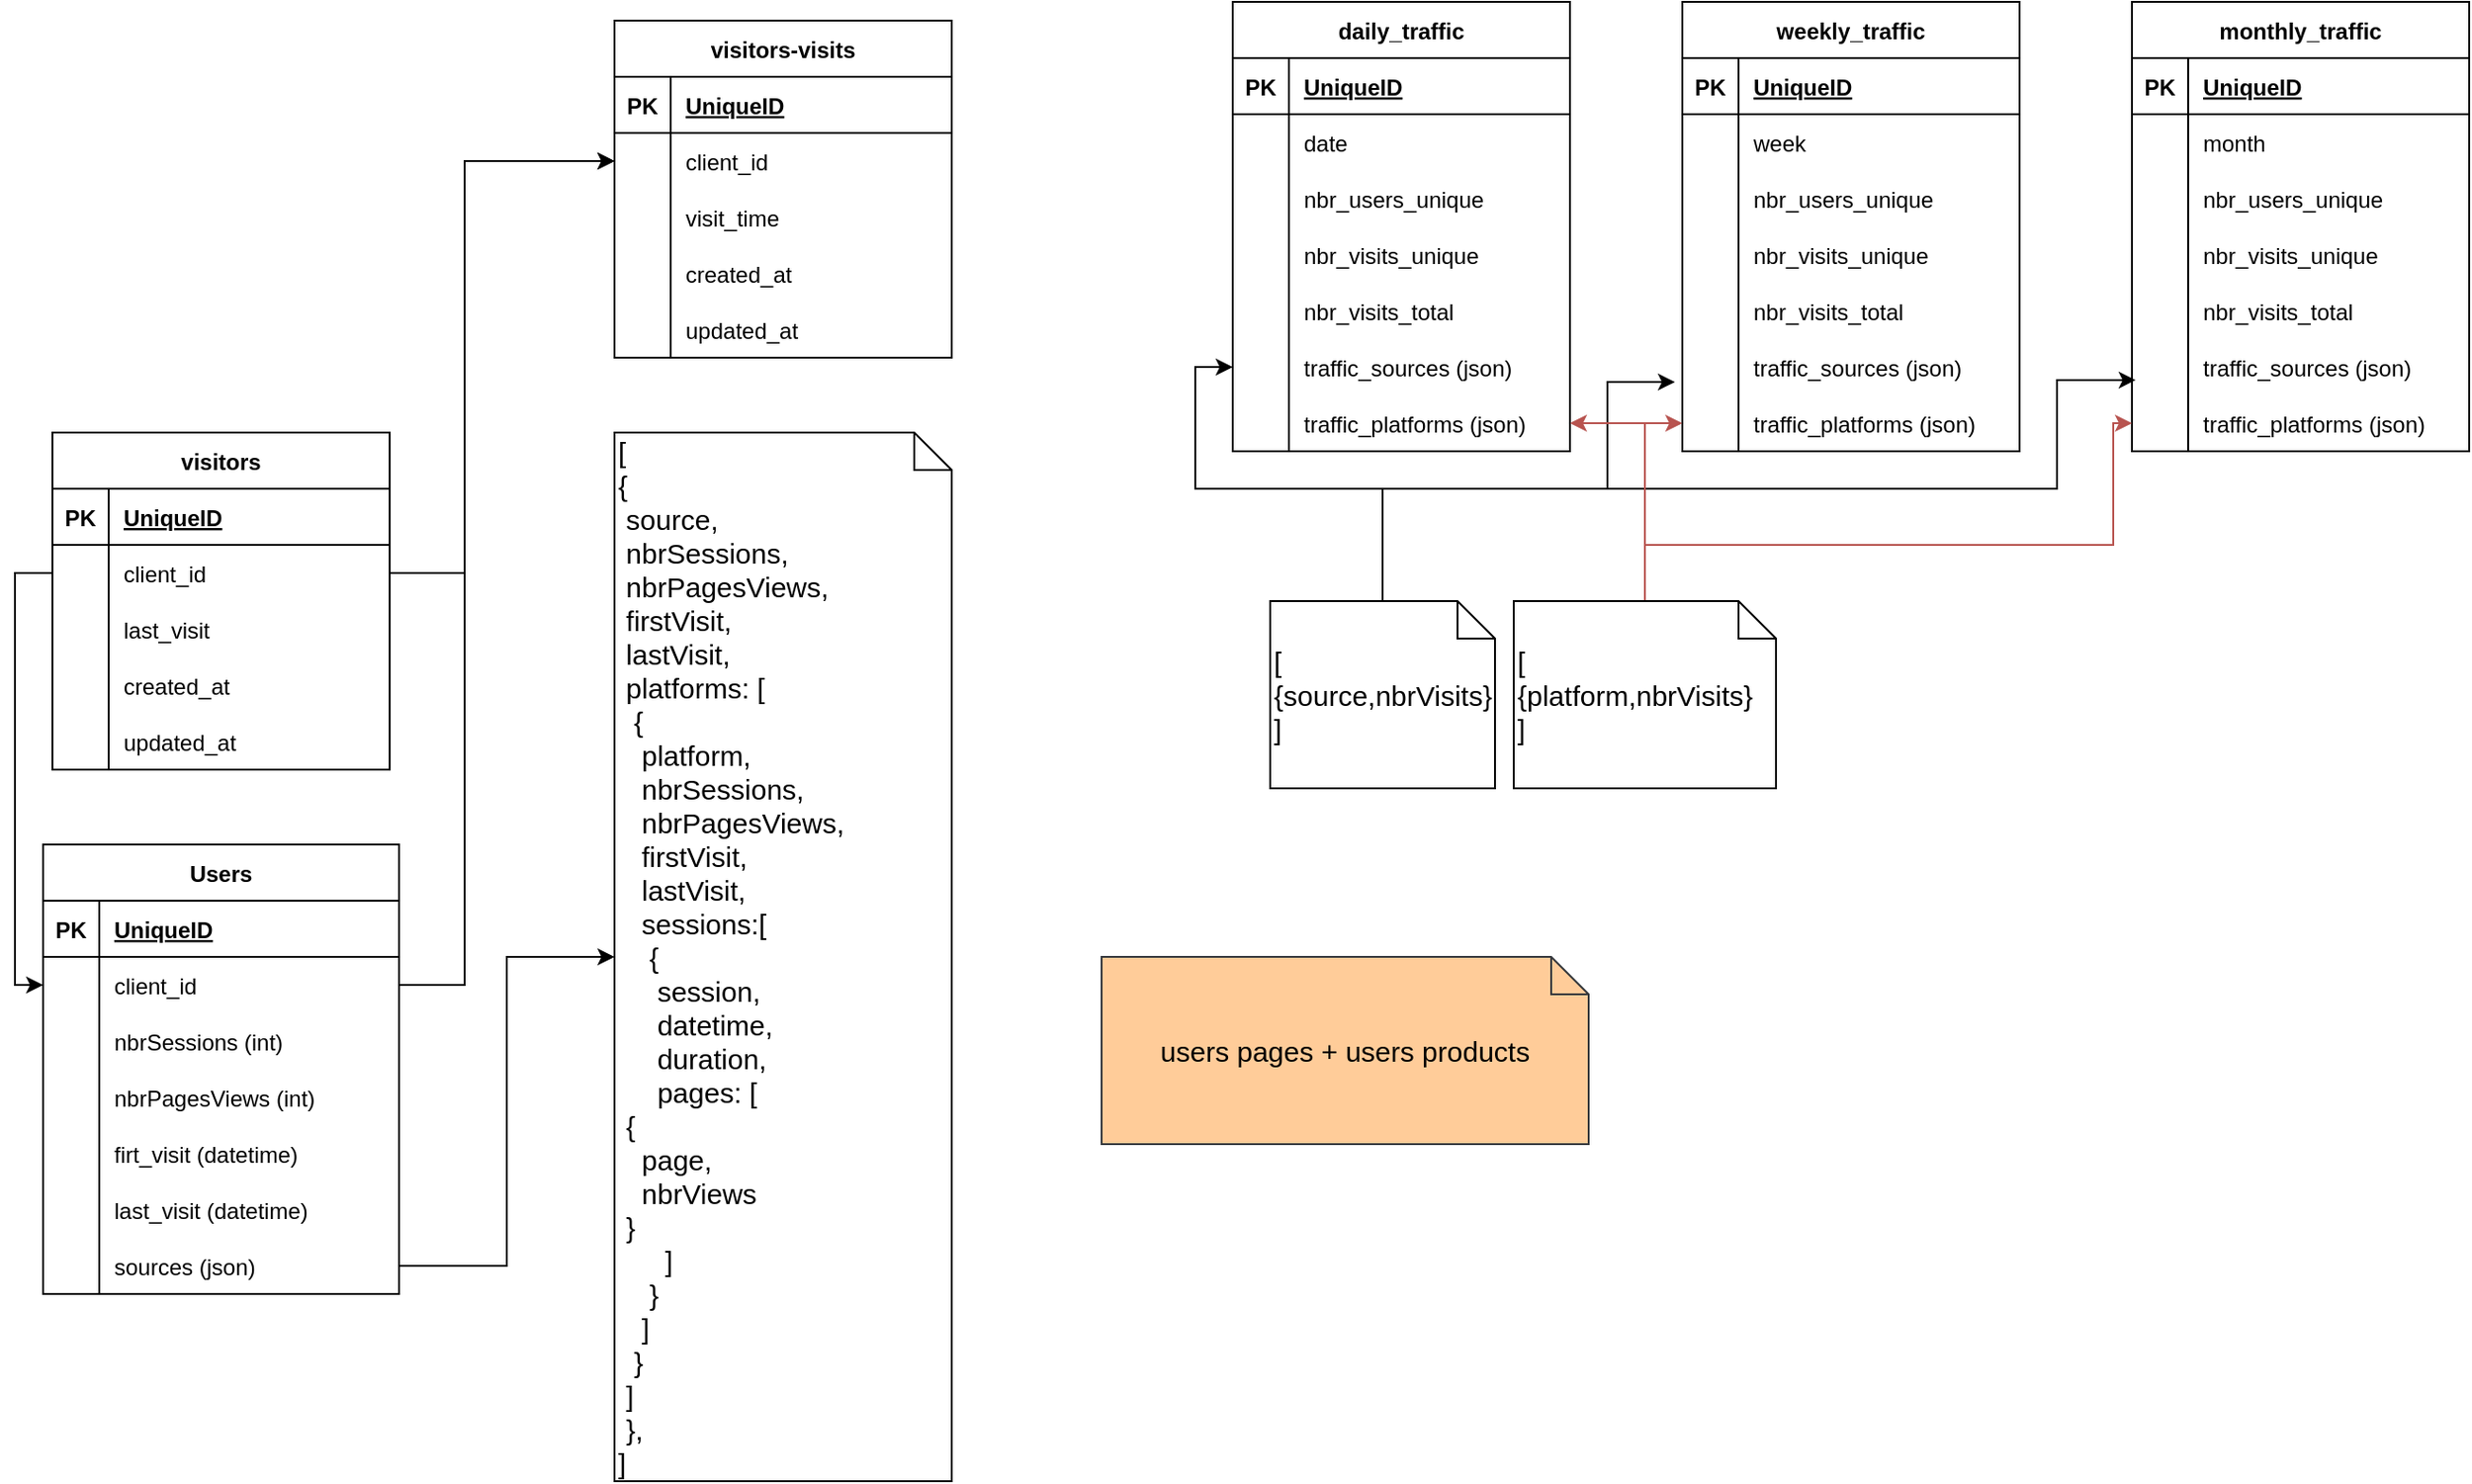 <mxfile version="15.9.1" type="github">
  <diagram id="R2lEEEUBdFMjLlhIrx00" name="Page-1">
    <mxGraphModel dx="2272" dy="882" grid="1" gridSize="10" guides="1" tooltips="1" connect="1" arrows="1" fold="1" page="1" pageScale="1" pageWidth="850" pageHeight="1100" math="0" shadow="0" extFonts="Permanent Marker^https://fonts.googleapis.com/css?family=Permanent+Marker">
      <root>
        <mxCell id="0" />
        <mxCell id="1" parent="0" />
        <mxCell id="PuIkgESSQMV176HplpMt-43" value="visitors" style="shape=table;startSize=30;container=1;collapsible=1;childLayout=tableLayout;fixedRows=1;rowLines=0;fontStyle=1;align=center;resizeLast=1;" parent="1" vertex="1">
          <mxGeometry x="-760" y="280" width="180" height="180" as="geometry" />
        </mxCell>
        <mxCell id="PuIkgESSQMV176HplpMt-44" value="" style="shape=partialRectangle;collapsible=0;dropTarget=0;pointerEvents=0;fillColor=none;top=0;left=0;bottom=1;right=0;points=[[0,0.5],[1,0.5]];portConstraint=eastwest;" parent="PuIkgESSQMV176HplpMt-43" vertex="1">
          <mxGeometry y="30" width="180" height="30" as="geometry" />
        </mxCell>
        <mxCell id="PuIkgESSQMV176HplpMt-45" value="PK" style="shape=partialRectangle;connectable=0;fillColor=none;top=0;left=0;bottom=0;right=0;fontStyle=1;overflow=hidden;" parent="PuIkgESSQMV176HplpMt-44" vertex="1">
          <mxGeometry width="30" height="30" as="geometry">
            <mxRectangle width="30" height="30" as="alternateBounds" />
          </mxGeometry>
        </mxCell>
        <mxCell id="PuIkgESSQMV176HplpMt-46" value="UniqueID" style="shape=partialRectangle;connectable=0;fillColor=none;top=0;left=0;bottom=0;right=0;align=left;spacingLeft=6;fontStyle=5;overflow=hidden;" parent="PuIkgESSQMV176HplpMt-44" vertex="1">
          <mxGeometry x="30" width="150" height="30" as="geometry">
            <mxRectangle width="150" height="30" as="alternateBounds" />
          </mxGeometry>
        </mxCell>
        <mxCell id="PuIkgESSQMV176HplpMt-47" value="" style="shape=partialRectangle;collapsible=0;dropTarget=0;pointerEvents=0;fillColor=none;top=0;left=0;bottom=0;right=0;points=[[0,0.5],[1,0.5]];portConstraint=eastwest;" parent="PuIkgESSQMV176HplpMt-43" vertex="1">
          <mxGeometry y="60" width="180" height="30" as="geometry" />
        </mxCell>
        <mxCell id="PuIkgESSQMV176HplpMt-48" value="" style="shape=partialRectangle;connectable=0;fillColor=none;top=0;left=0;bottom=0;right=0;editable=1;overflow=hidden;" parent="PuIkgESSQMV176HplpMt-47" vertex="1">
          <mxGeometry width="30" height="30" as="geometry">
            <mxRectangle width="30" height="30" as="alternateBounds" />
          </mxGeometry>
        </mxCell>
        <mxCell id="PuIkgESSQMV176HplpMt-49" value="client_id" style="shape=partialRectangle;connectable=0;fillColor=none;top=0;left=0;bottom=0;right=0;align=left;spacingLeft=6;overflow=hidden;" parent="PuIkgESSQMV176HplpMt-47" vertex="1">
          <mxGeometry x="30" width="150" height="30" as="geometry">
            <mxRectangle width="150" height="30" as="alternateBounds" />
          </mxGeometry>
        </mxCell>
        <mxCell id="PuIkgESSQMV176HplpMt-100" value="" style="shape=partialRectangle;collapsible=0;dropTarget=0;pointerEvents=0;fillColor=none;top=0;left=0;bottom=0;right=0;points=[[0,0.5],[1,0.5]];portConstraint=eastwest;" parent="PuIkgESSQMV176HplpMt-43" vertex="1">
          <mxGeometry y="90" width="180" height="30" as="geometry" />
        </mxCell>
        <mxCell id="PuIkgESSQMV176HplpMt-101" value="" style="shape=partialRectangle;connectable=0;fillColor=none;top=0;left=0;bottom=0;right=0;editable=1;overflow=hidden;" parent="PuIkgESSQMV176HplpMt-100" vertex="1">
          <mxGeometry width="30" height="30" as="geometry">
            <mxRectangle width="30" height="30" as="alternateBounds" />
          </mxGeometry>
        </mxCell>
        <mxCell id="PuIkgESSQMV176HplpMt-102" value="last_visit" style="shape=partialRectangle;connectable=0;fillColor=none;top=0;left=0;bottom=0;right=0;align=left;spacingLeft=6;overflow=hidden;" parent="PuIkgESSQMV176HplpMt-100" vertex="1">
          <mxGeometry x="30" width="150" height="30" as="geometry">
            <mxRectangle width="150" height="30" as="alternateBounds" />
          </mxGeometry>
        </mxCell>
        <mxCell id="PuIkgESSQMV176HplpMt-50" value="" style="shape=partialRectangle;collapsible=0;dropTarget=0;pointerEvents=0;fillColor=none;top=0;left=0;bottom=0;right=0;points=[[0,0.5],[1,0.5]];portConstraint=eastwest;" parent="PuIkgESSQMV176HplpMt-43" vertex="1">
          <mxGeometry y="120" width="180" height="30" as="geometry" />
        </mxCell>
        <mxCell id="PuIkgESSQMV176HplpMt-51" value="" style="shape=partialRectangle;connectable=0;fillColor=none;top=0;left=0;bottom=0;right=0;editable=1;overflow=hidden;" parent="PuIkgESSQMV176HplpMt-50" vertex="1">
          <mxGeometry width="30" height="30" as="geometry">
            <mxRectangle width="30" height="30" as="alternateBounds" />
          </mxGeometry>
        </mxCell>
        <mxCell id="PuIkgESSQMV176HplpMt-52" value="created_at" style="shape=partialRectangle;connectable=0;fillColor=none;top=0;left=0;bottom=0;right=0;align=left;spacingLeft=6;overflow=hidden;" parent="PuIkgESSQMV176HplpMt-50" vertex="1">
          <mxGeometry x="30" width="150" height="30" as="geometry">
            <mxRectangle width="150" height="30" as="alternateBounds" />
          </mxGeometry>
        </mxCell>
        <mxCell id="PuIkgESSQMV176HplpMt-53" value="" style="shape=partialRectangle;collapsible=0;dropTarget=0;pointerEvents=0;fillColor=none;top=0;left=0;bottom=0;right=0;points=[[0,0.5],[1,0.5]];portConstraint=eastwest;" parent="PuIkgESSQMV176HplpMt-43" vertex="1">
          <mxGeometry y="150" width="180" height="30" as="geometry" />
        </mxCell>
        <mxCell id="PuIkgESSQMV176HplpMt-54" value="" style="shape=partialRectangle;connectable=0;fillColor=none;top=0;left=0;bottom=0;right=0;editable=1;overflow=hidden;" parent="PuIkgESSQMV176HplpMt-53" vertex="1">
          <mxGeometry width="30" height="30" as="geometry">
            <mxRectangle width="30" height="30" as="alternateBounds" />
          </mxGeometry>
        </mxCell>
        <mxCell id="PuIkgESSQMV176HplpMt-55" value="updated_at" style="shape=partialRectangle;connectable=0;fillColor=none;top=0;left=0;bottom=0;right=0;align=left;spacingLeft=6;overflow=hidden;" parent="PuIkgESSQMV176HplpMt-53" vertex="1">
          <mxGeometry x="30" width="150" height="30" as="geometry">
            <mxRectangle width="150" height="30" as="alternateBounds" />
          </mxGeometry>
        </mxCell>
        <mxCell id="PuIkgESSQMV176HplpMt-56" value="visitors-visits" style="shape=table;startSize=30;container=1;collapsible=1;childLayout=tableLayout;fixedRows=1;rowLines=0;fontStyle=1;align=center;resizeLast=1;" parent="1" vertex="1">
          <mxGeometry x="-460" y="60" width="180" height="180" as="geometry" />
        </mxCell>
        <mxCell id="PuIkgESSQMV176HplpMt-57" value="" style="shape=partialRectangle;collapsible=0;dropTarget=0;pointerEvents=0;fillColor=none;top=0;left=0;bottom=1;right=0;points=[[0,0.5],[1,0.5]];portConstraint=eastwest;" parent="PuIkgESSQMV176HplpMt-56" vertex="1">
          <mxGeometry y="30" width="180" height="30" as="geometry" />
        </mxCell>
        <mxCell id="PuIkgESSQMV176HplpMt-58" value="PK" style="shape=partialRectangle;connectable=0;fillColor=none;top=0;left=0;bottom=0;right=0;fontStyle=1;overflow=hidden;" parent="PuIkgESSQMV176HplpMt-57" vertex="1">
          <mxGeometry width="30" height="30" as="geometry">
            <mxRectangle width="30" height="30" as="alternateBounds" />
          </mxGeometry>
        </mxCell>
        <mxCell id="PuIkgESSQMV176HplpMt-59" value="UniqueID" style="shape=partialRectangle;connectable=0;fillColor=none;top=0;left=0;bottom=0;right=0;align=left;spacingLeft=6;fontStyle=5;overflow=hidden;" parent="PuIkgESSQMV176HplpMt-57" vertex="1">
          <mxGeometry x="30" width="150" height="30" as="geometry">
            <mxRectangle width="150" height="30" as="alternateBounds" />
          </mxGeometry>
        </mxCell>
        <mxCell id="PuIkgESSQMV176HplpMt-60" value="" style="shape=partialRectangle;collapsible=0;dropTarget=0;pointerEvents=0;fillColor=none;top=0;left=0;bottom=0;right=0;points=[[0,0.5],[1,0.5]];portConstraint=eastwest;" parent="PuIkgESSQMV176HplpMt-56" vertex="1">
          <mxGeometry y="60" width="180" height="30" as="geometry" />
        </mxCell>
        <mxCell id="PuIkgESSQMV176HplpMt-61" value="" style="shape=partialRectangle;connectable=0;fillColor=none;top=0;left=0;bottom=0;right=0;editable=1;overflow=hidden;" parent="PuIkgESSQMV176HplpMt-60" vertex="1">
          <mxGeometry width="30" height="30" as="geometry">
            <mxRectangle width="30" height="30" as="alternateBounds" />
          </mxGeometry>
        </mxCell>
        <mxCell id="PuIkgESSQMV176HplpMt-62" value="client_id" style="shape=partialRectangle;connectable=0;fillColor=none;top=0;left=0;bottom=0;right=0;align=left;spacingLeft=6;overflow=hidden;" parent="PuIkgESSQMV176HplpMt-60" vertex="1">
          <mxGeometry x="30" width="150" height="30" as="geometry">
            <mxRectangle width="150" height="30" as="alternateBounds" />
          </mxGeometry>
        </mxCell>
        <mxCell id="PuIkgESSQMV176HplpMt-63" value="" style="shape=partialRectangle;collapsible=0;dropTarget=0;pointerEvents=0;fillColor=none;top=0;left=0;bottom=0;right=0;points=[[0,0.5],[1,0.5]];portConstraint=eastwest;" parent="PuIkgESSQMV176HplpMt-56" vertex="1">
          <mxGeometry y="90" width="180" height="30" as="geometry" />
        </mxCell>
        <mxCell id="PuIkgESSQMV176HplpMt-64" value="" style="shape=partialRectangle;connectable=0;fillColor=none;top=0;left=0;bottom=0;right=0;editable=1;overflow=hidden;" parent="PuIkgESSQMV176HplpMt-63" vertex="1">
          <mxGeometry width="30" height="30" as="geometry">
            <mxRectangle width="30" height="30" as="alternateBounds" />
          </mxGeometry>
        </mxCell>
        <mxCell id="PuIkgESSQMV176HplpMt-65" value="visit_time" style="shape=partialRectangle;connectable=0;fillColor=none;top=0;left=0;bottom=0;right=0;align=left;spacingLeft=6;overflow=hidden;" parent="PuIkgESSQMV176HplpMt-63" vertex="1">
          <mxGeometry x="30" width="150" height="30" as="geometry">
            <mxRectangle width="150" height="30" as="alternateBounds" />
          </mxGeometry>
        </mxCell>
        <mxCell id="PuIkgESSQMV176HplpMt-66" value="" style="shape=partialRectangle;collapsible=0;dropTarget=0;pointerEvents=0;fillColor=none;top=0;left=0;bottom=0;right=0;points=[[0,0.5],[1,0.5]];portConstraint=eastwest;" parent="PuIkgESSQMV176HplpMt-56" vertex="1">
          <mxGeometry y="120" width="180" height="30" as="geometry" />
        </mxCell>
        <mxCell id="PuIkgESSQMV176HplpMt-67" value="" style="shape=partialRectangle;connectable=0;fillColor=none;top=0;left=0;bottom=0;right=0;editable=1;overflow=hidden;" parent="PuIkgESSQMV176HplpMt-66" vertex="1">
          <mxGeometry width="30" height="30" as="geometry">
            <mxRectangle width="30" height="30" as="alternateBounds" />
          </mxGeometry>
        </mxCell>
        <mxCell id="PuIkgESSQMV176HplpMt-68" value="created_at" style="shape=partialRectangle;connectable=0;fillColor=none;top=0;left=0;bottom=0;right=0;align=left;spacingLeft=6;overflow=hidden;" parent="PuIkgESSQMV176HplpMt-66" vertex="1">
          <mxGeometry x="30" width="150" height="30" as="geometry">
            <mxRectangle width="150" height="30" as="alternateBounds" />
          </mxGeometry>
        </mxCell>
        <mxCell id="PuIkgESSQMV176HplpMt-78" value="" style="shape=partialRectangle;collapsible=0;dropTarget=0;pointerEvents=0;fillColor=none;top=0;left=0;bottom=0;right=0;points=[[0,0.5],[1,0.5]];portConstraint=eastwest;" parent="PuIkgESSQMV176HplpMt-56" vertex="1">
          <mxGeometry y="150" width="180" height="30" as="geometry" />
        </mxCell>
        <mxCell id="PuIkgESSQMV176HplpMt-79" value="" style="shape=partialRectangle;connectable=0;fillColor=none;top=0;left=0;bottom=0;right=0;editable=1;overflow=hidden;" parent="PuIkgESSQMV176HplpMt-78" vertex="1">
          <mxGeometry width="30" height="30" as="geometry">
            <mxRectangle width="30" height="30" as="alternateBounds" />
          </mxGeometry>
        </mxCell>
        <mxCell id="PuIkgESSQMV176HplpMt-80" value="updated_at" style="shape=partialRectangle;connectable=0;fillColor=none;top=0;left=0;bottom=0;right=0;align=left;spacingLeft=6;overflow=hidden;" parent="PuIkgESSQMV176HplpMt-78" vertex="1">
          <mxGeometry x="30" width="150" height="30" as="geometry">
            <mxRectangle width="150" height="30" as="alternateBounds" />
          </mxGeometry>
        </mxCell>
        <mxCell id="PuIkgESSQMV176HplpMt-82" value="Users" style="shape=table;startSize=30;container=1;collapsible=1;childLayout=tableLayout;fixedRows=1;rowLines=0;fontStyle=1;align=center;resizeLast=1;" parent="1" vertex="1">
          <mxGeometry x="-765" y="500" width="190" height="240" as="geometry" />
        </mxCell>
        <mxCell id="PuIkgESSQMV176HplpMt-83" value="" style="shape=partialRectangle;collapsible=0;dropTarget=0;pointerEvents=0;fillColor=none;top=0;left=0;bottom=1;right=0;points=[[0,0.5],[1,0.5]];portConstraint=eastwest;" parent="PuIkgESSQMV176HplpMt-82" vertex="1">
          <mxGeometry y="30" width="190" height="30" as="geometry" />
        </mxCell>
        <mxCell id="PuIkgESSQMV176HplpMt-84" value="PK" style="shape=partialRectangle;connectable=0;fillColor=none;top=0;left=0;bottom=0;right=0;fontStyle=1;overflow=hidden;" parent="PuIkgESSQMV176HplpMt-83" vertex="1">
          <mxGeometry width="30" height="30" as="geometry">
            <mxRectangle width="30" height="30" as="alternateBounds" />
          </mxGeometry>
        </mxCell>
        <mxCell id="PuIkgESSQMV176HplpMt-85" value="UniqueID" style="shape=partialRectangle;connectable=0;fillColor=none;top=0;left=0;bottom=0;right=0;align=left;spacingLeft=6;fontStyle=5;overflow=hidden;" parent="PuIkgESSQMV176HplpMt-83" vertex="1">
          <mxGeometry x="30" width="160" height="30" as="geometry">
            <mxRectangle width="160" height="30" as="alternateBounds" />
          </mxGeometry>
        </mxCell>
        <mxCell id="PuIkgESSQMV176HplpMt-86" value="" style="shape=partialRectangle;collapsible=0;dropTarget=0;pointerEvents=0;fillColor=none;top=0;left=0;bottom=0;right=0;points=[[0,0.5],[1,0.5]];portConstraint=eastwest;" parent="PuIkgESSQMV176HplpMt-82" vertex="1">
          <mxGeometry y="60" width="190" height="30" as="geometry" />
        </mxCell>
        <mxCell id="PuIkgESSQMV176HplpMt-87" value="" style="shape=partialRectangle;connectable=0;fillColor=none;top=0;left=0;bottom=0;right=0;editable=1;overflow=hidden;" parent="PuIkgESSQMV176HplpMt-86" vertex="1">
          <mxGeometry width="30" height="30" as="geometry">
            <mxRectangle width="30" height="30" as="alternateBounds" />
          </mxGeometry>
        </mxCell>
        <mxCell id="PuIkgESSQMV176HplpMt-88" value="client_id" style="shape=partialRectangle;connectable=0;fillColor=none;top=0;left=0;bottom=0;right=0;align=left;spacingLeft=6;overflow=hidden;" parent="PuIkgESSQMV176HplpMt-86" vertex="1">
          <mxGeometry x="30" width="160" height="30" as="geometry">
            <mxRectangle width="160" height="30" as="alternateBounds" />
          </mxGeometry>
        </mxCell>
        <mxCell id="PuIkgESSQMV176HplpMt-89" value="" style="shape=partialRectangle;collapsible=0;dropTarget=0;pointerEvents=0;fillColor=none;top=0;left=0;bottom=0;right=0;points=[[0,0.5],[1,0.5]];portConstraint=eastwest;" parent="PuIkgESSQMV176HplpMt-82" vertex="1">
          <mxGeometry y="90" width="190" height="30" as="geometry" />
        </mxCell>
        <mxCell id="PuIkgESSQMV176HplpMt-90" value="" style="shape=partialRectangle;connectable=0;fillColor=none;top=0;left=0;bottom=0;right=0;editable=1;overflow=hidden;" parent="PuIkgESSQMV176HplpMt-89" vertex="1">
          <mxGeometry width="30" height="30" as="geometry">
            <mxRectangle width="30" height="30" as="alternateBounds" />
          </mxGeometry>
        </mxCell>
        <mxCell id="PuIkgESSQMV176HplpMt-91" value="nbrSessions (int)" style="shape=partialRectangle;connectable=0;fillColor=none;top=0;left=0;bottom=0;right=0;align=left;spacingLeft=6;overflow=hidden;" parent="PuIkgESSQMV176HplpMt-89" vertex="1">
          <mxGeometry x="30" width="160" height="30" as="geometry">
            <mxRectangle width="160" height="30" as="alternateBounds" />
          </mxGeometry>
        </mxCell>
        <mxCell id="PuIkgESSQMV176HplpMt-92" value="" style="shape=partialRectangle;collapsible=0;dropTarget=0;pointerEvents=0;fillColor=none;top=0;left=0;bottom=0;right=0;points=[[0,0.5],[1,0.5]];portConstraint=eastwest;" parent="PuIkgESSQMV176HplpMt-82" vertex="1">
          <mxGeometry y="120" width="190" height="30" as="geometry" />
        </mxCell>
        <mxCell id="PuIkgESSQMV176HplpMt-93" value="" style="shape=partialRectangle;connectable=0;fillColor=none;top=0;left=0;bottom=0;right=0;editable=1;overflow=hidden;" parent="PuIkgESSQMV176HplpMt-92" vertex="1">
          <mxGeometry width="30" height="30" as="geometry">
            <mxRectangle width="30" height="30" as="alternateBounds" />
          </mxGeometry>
        </mxCell>
        <mxCell id="PuIkgESSQMV176HplpMt-94" value="nbrPagesViews (int)" style="shape=partialRectangle;connectable=0;fillColor=none;top=0;left=0;bottom=0;right=0;align=left;spacingLeft=6;overflow=hidden;" parent="PuIkgESSQMV176HplpMt-92" vertex="1">
          <mxGeometry x="30" width="160" height="30" as="geometry">
            <mxRectangle width="160" height="30" as="alternateBounds" />
          </mxGeometry>
        </mxCell>
        <mxCell id="PuIkgESSQMV176HplpMt-182" value="" style="shape=partialRectangle;collapsible=0;dropTarget=0;pointerEvents=0;fillColor=none;top=0;left=0;bottom=0;right=0;points=[[0,0.5],[1,0.5]];portConstraint=eastwest;" parent="PuIkgESSQMV176HplpMt-82" vertex="1">
          <mxGeometry y="150" width="190" height="30" as="geometry" />
        </mxCell>
        <mxCell id="PuIkgESSQMV176HplpMt-183" value="" style="shape=partialRectangle;connectable=0;fillColor=none;top=0;left=0;bottom=0;right=0;editable=1;overflow=hidden;" parent="PuIkgESSQMV176HplpMt-182" vertex="1">
          <mxGeometry width="30" height="30" as="geometry">
            <mxRectangle width="30" height="30" as="alternateBounds" />
          </mxGeometry>
        </mxCell>
        <mxCell id="PuIkgESSQMV176HplpMt-184" value="firt_visit (datetime)" style="shape=partialRectangle;connectable=0;fillColor=none;top=0;left=0;bottom=0;right=0;align=left;spacingLeft=6;overflow=hidden;" parent="PuIkgESSQMV176HplpMt-182" vertex="1">
          <mxGeometry x="30" width="160" height="30" as="geometry">
            <mxRectangle width="160" height="30" as="alternateBounds" />
          </mxGeometry>
        </mxCell>
        <mxCell id="PuIkgESSQMV176HplpMt-179" value="" style="shape=partialRectangle;collapsible=0;dropTarget=0;pointerEvents=0;fillColor=none;top=0;left=0;bottom=0;right=0;points=[[0,0.5],[1,0.5]];portConstraint=eastwest;" parent="PuIkgESSQMV176HplpMt-82" vertex="1">
          <mxGeometry y="180" width="190" height="30" as="geometry" />
        </mxCell>
        <mxCell id="PuIkgESSQMV176HplpMt-180" value="" style="shape=partialRectangle;connectable=0;fillColor=none;top=0;left=0;bottom=0;right=0;editable=1;overflow=hidden;" parent="PuIkgESSQMV176HplpMt-179" vertex="1">
          <mxGeometry width="30" height="30" as="geometry">
            <mxRectangle width="30" height="30" as="alternateBounds" />
          </mxGeometry>
        </mxCell>
        <mxCell id="PuIkgESSQMV176HplpMt-181" value="last_visit (datetime)" style="shape=partialRectangle;connectable=0;fillColor=none;top=0;left=0;bottom=0;right=0;align=left;spacingLeft=6;overflow=hidden;" parent="PuIkgESSQMV176HplpMt-179" vertex="1">
          <mxGeometry x="30" width="160" height="30" as="geometry">
            <mxRectangle width="160" height="30" as="alternateBounds" />
          </mxGeometry>
        </mxCell>
        <mxCell id="PuIkgESSQMV176HplpMt-185" value="" style="shape=partialRectangle;collapsible=0;dropTarget=0;pointerEvents=0;fillColor=none;top=0;left=0;bottom=0;right=0;points=[[0,0.5],[1,0.5]];portConstraint=eastwest;" parent="PuIkgESSQMV176HplpMt-82" vertex="1">
          <mxGeometry y="210" width="190" height="30" as="geometry" />
        </mxCell>
        <mxCell id="PuIkgESSQMV176HplpMt-186" value="" style="shape=partialRectangle;connectable=0;fillColor=none;top=0;left=0;bottom=0;right=0;editable=1;overflow=hidden;" parent="PuIkgESSQMV176HplpMt-185" vertex="1">
          <mxGeometry width="30" height="30" as="geometry">
            <mxRectangle width="30" height="30" as="alternateBounds" />
          </mxGeometry>
        </mxCell>
        <mxCell id="PuIkgESSQMV176HplpMt-187" value="sources (json)" style="shape=partialRectangle;connectable=0;fillColor=none;top=0;left=0;bottom=0;right=0;align=left;spacingLeft=6;overflow=hidden;" parent="PuIkgESSQMV176HplpMt-185" vertex="1">
          <mxGeometry x="30" width="160" height="30" as="geometry">
            <mxRectangle width="160" height="30" as="alternateBounds" />
          </mxGeometry>
        </mxCell>
        <mxCell id="PuIkgESSQMV176HplpMt-99" style="edgeStyle=orthogonalEdgeStyle;rounded=0;orthogonalLoop=1;jettySize=auto;html=1;exitX=1;exitY=0.5;exitDx=0;exitDy=0;" parent="1" source="PuIkgESSQMV176HplpMt-86" target="PuIkgESSQMV176HplpMt-60" edge="1">
          <mxGeometry relative="1" as="geometry">
            <mxPoint x="-480" y="150" as="targetPoint" />
            <Array as="points">
              <mxPoint x="-540" y="575" />
              <mxPoint x="-540" y="135" />
            </Array>
          </mxGeometry>
        </mxCell>
        <mxCell id="PuIkgESSQMV176HplpMt-107" value="daily_traffic" style="shape=table;startSize=30;container=1;collapsible=1;childLayout=tableLayout;fixedRows=1;rowLines=0;fontStyle=1;align=center;resizeLast=1;" parent="1" vertex="1">
          <mxGeometry x="-130" y="50" width="180" height="240" as="geometry">
            <mxRectangle x="-130" y="50" width="100" height="30" as="alternateBounds" />
          </mxGeometry>
        </mxCell>
        <mxCell id="PuIkgESSQMV176HplpMt-108" value="" style="shape=partialRectangle;collapsible=0;dropTarget=0;pointerEvents=0;fillColor=none;top=0;left=0;bottom=1;right=0;points=[[0,0.5],[1,0.5]];portConstraint=eastwest;" parent="PuIkgESSQMV176HplpMt-107" vertex="1">
          <mxGeometry y="30" width="180" height="30" as="geometry" />
        </mxCell>
        <mxCell id="PuIkgESSQMV176HplpMt-109" value="PK" style="shape=partialRectangle;connectable=0;fillColor=none;top=0;left=0;bottom=0;right=0;fontStyle=1;overflow=hidden;" parent="PuIkgESSQMV176HplpMt-108" vertex="1">
          <mxGeometry width="30" height="30" as="geometry">
            <mxRectangle width="30" height="30" as="alternateBounds" />
          </mxGeometry>
        </mxCell>
        <mxCell id="PuIkgESSQMV176HplpMt-110" value="UniqueID" style="shape=partialRectangle;connectable=0;fillColor=none;top=0;left=0;bottom=0;right=0;align=left;spacingLeft=6;fontStyle=5;overflow=hidden;" parent="PuIkgESSQMV176HplpMt-108" vertex="1">
          <mxGeometry x="30" width="150" height="30" as="geometry">
            <mxRectangle width="150" height="30" as="alternateBounds" />
          </mxGeometry>
        </mxCell>
        <mxCell id="PuIkgESSQMV176HplpMt-165" value="" style="shape=partialRectangle;collapsible=0;dropTarget=0;pointerEvents=0;fillColor=none;top=0;left=0;bottom=0;right=0;points=[[0,0.5],[1,0.5]];portConstraint=eastwest;" parent="PuIkgESSQMV176HplpMt-107" vertex="1">
          <mxGeometry y="60" width="180" height="30" as="geometry" />
        </mxCell>
        <mxCell id="PuIkgESSQMV176HplpMt-166" value="" style="shape=partialRectangle;connectable=0;fillColor=none;top=0;left=0;bottom=0;right=0;editable=1;overflow=hidden;" parent="PuIkgESSQMV176HplpMt-165" vertex="1">
          <mxGeometry width="30" height="30" as="geometry">
            <mxRectangle width="30" height="30" as="alternateBounds" />
          </mxGeometry>
        </mxCell>
        <mxCell id="PuIkgESSQMV176HplpMt-167" value="date" style="shape=partialRectangle;connectable=0;fillColor=none;top=0;left=0;bottom=0;right=0;align=left;spacingLeft=6;overflow=hidden;" parent="PuIkgESSQMV176HplpMt-165" vertex="1">
          <mxGeometry x="30" width="150" height="30" as="geometry">
            <mxRectangle width="150" height="30" as="alternateBounds" />
          </mxGeometry>
        </mxCell>
        <mxCell id="PuIkgESSQMV176HplpMt-111" value="" style="shape=partialRectangle;collapsible=0;dropTarget=0;pointerEvents=0;fillColor=none;top=0;left=0;bottom=0;right=0;points=[[0,0.5],[1,0.5]];portConstraint=eastwest;" parent="PuIkgESSQMV176HplpMt-107" vertex="1">
          <mxGeometry y="90" width="180" height="30" as="geometry" />
        </mxCell>
        <mxCell id="PuIkgESSQMV176HplpMt-112" value="" style="shape=partialRectangle;connectable=0;fillColor=none;top=0;left=0;bottom=0;right=0;editable=1;overflow=hidden;" parent="PuIkgESSQMV176HplpMt-111" vertex="1">
          <mxGeometry width="30" height="30" as="geometry">
            <mxRectangle width="30" height="30" as="alternateBounds" />
          </mxGeometry>
        </mxCell>
        <mxCell id="PuIkgESSQMV176HplpMt-113" value="nbr_users_unique" style="shape=partialRectangle;connectable=0;fillColor=none;top=0;left=0;bottom=0;right=0;align=left;spacingLeft=6;overflow=hidden;" parent="PuIkgESSQMV176HplpMt-111" vertex="1">
          <mxGeometry x="30" width="150" height="30" as="geometry">
            <mxRectangle width="150" height="30" as="alternateBounds" />
          </mxGeometry>
        </mxCell>
        <mxCell id="PuIkgESSQMV176HplpMt-114" value="" style="shape=partialRectangle;collapsible=0;dropTarget=0;pointerEvents=0;fillColor=none;top=0;left=0;bottom=0;right=0;points=[[0,0.5],[1,0.5]];portConstraint=eastwest;" parent="PuIkgESSQMV176HplpMt-107" vertex="1">
          <mxGeometry y="120" width="180" height="30" as="geometry" />
        </mxCell>
        <mxCell id="PuIkgESSQMV176HplpMt-115" value="" style="shape=partialRectangle;connectable=0;fillColor=none;top=0;left=0;bottom=0;right=0;editable=1;overflow=hidden;" parent="PuIkgESSQMV176HplpMt-114" vertex="1">
          <mxGeometry width="30" height="30" as="geometry">
            <mxRectangle width="30" height="30" as="alternateBounds" />
          </mxGeometry>
        </mxCell>
        <mxCell id="PuIkgESSQMV176HplpMt-116" value="nbr_visits_unique" style="shape=partialRectangle;connectable=0;fillColor=none;top=0;left=0;bottom=0;right=0;align=left;spacingLeft=6;overflow=hidden;" parent="PuIkgESSQMV176HplpMt-114" vertex="1">
          <mxGeometry x="30" width="150" height="30" as="geometry">
            <mxRectangle width="150" height="30" as="alternateBounds" />
          </mxGeometry>
        </mxCell>
        <mxCell id="PuIkgESSQMV176HplpMt-117" value="" style="shape=partialRectangle;collapsible=0;dropTarget=0;pointerEvents=0;fillColor=none;top=0;left=0;bottom=0;right=0;points=[[0,0.5],[1,0.5]];portConstraint=eastwest;" parent="PuIkgESSQMV176HplpMt-107" vertex="1">
          <mxGeometry y="150" width="180" height="30" as="geometry" />
        </mxCell>
        <mxCell id="PuIkgESSQMV176HplpMt-118" value="" style="shape=partialRectangle;connectable=0;fillColor=none;top=0;left=0;bottom=0;right=0;editable=1;overflow=hidden;" parent="PuIkgESSQMV176HplpMt-117" vertex="1">
          <mxGeometry width="30" height="30" as="geometry">
            <mxRectangle width="30" height="30" as="alternateBounds" />
          </mxGeometry>
        </mxCell>
        <mxCell id="PuIkgESSQMV176HplpMt-119" value="nbr_visits_total" style="shape=partialRectangle;connectable=0;fillColor=none;top=0;left=0;bottom=0;right=0;align=left;spacingLeft=6;overflow=hidden;" parent="PuIkgESSQMV176HplpMt-117" vertex="1">
          <mxGeometry x="30" width="150" height="30" as="geometry">
            <mxRectangle width="150" height="30" as="alternateBounds" />
          </mxGeometry>
        </mxCell>
        <mxCell id="PuIkgESSQMV176HplpMt-121" value="" style="shape=partialRectangle;collapsible=0;dropTarget=0;pointerEvents=0;fillColor=none;top=0;left=0;bottom=0;right=0;points=[[0,0.5],[1,0.5]];portConstraint=eastwest;" parent="PuIkgESSQMV176HplpMt-107" vertex="1">
          <mxGeometry y="180" width="180" height="30" as="geometry" />
        </mxCell>
        <mxCell id="PuIkgESSQMV176HplpMt-122" value="" style="shape=partialRectangle;connectable=0;fillColor=none;top=0;left=0;bottom=0;right=0;editable=1;overflow=hidden;" parent="PuIkgESSQMV176HplpMt-121" vertex="1">
          <mxGeometry width="30" height="30" as="geometry">
            <mxRectangle width="30" height="30" as="alternateBounds" />
          </mxGeometry>
        </mxCell>
        <mxCell id="PuIkgESSQMV176HplpMt-123" value="traffic_sources (json)" style="shape=partialRectangle;connectable=0;fillColor=none;top=0;left=0;bottom=0;right=0;align=left;spacingLeft=6;overflow=hidden;" parent="PuIkgESSQMV176HplpMt-121" vertex="1">
          <mxGeometry x="30" width="150" height="30" as="geometry">
            <mxRectangle width="150" height="30" as="alternateBounds" />
          </mxGeometry>
        </mxCell>
        <mxCell id="PuIkgESSQMV176HplpMt-124" value="" style="shape=partialRectangle;collapsible=0;dropTarget=0;pointerEvents=0;fillColor=none;top=0;left=0;bottom=0;right=0;points=[[0,0.5],[1,0.5]];portConstraint=eastwest;" parent="PuIkgESSQMV176HplpMt-107" vertex="1">
          <mxGeometry y="210" width="180" height="30" as="geometry" />
        </mxCell>
        <mxCell id="PuIkgESSQMV176HplpMt-125" value="" style="shape=partialRectangle;connectable=0;fillColor=none;top=0;left=0;bottom=0;right=0;editable=1;overflow=hidden;" parent="PuIkgESSQMV176HplpMt-124" vertex="1">
          <mxGeometry width="30" height="30" as="geometry">
            <mxRectangle width="30" height="30" as="alternateBounds" />
          </mxGeometry>
        </mxCell>
        <mxCell id="PuIkgESSQMV176HplpMt-126" value="traffic_platforms (json)" style="shape=partialRectangle;connectable=0;fillColor=none;top=0;left=0;bottom=0;right=0;align=left;spacingLeft=6;overflow=hidden;" parent="PuIkgESSQMV176HplpMt-124" vertex="1">
          <mxGeometry x="30" width="150" height="30" as="geometry">
            <mxRectangle width="150" height="30" as="alternateBounds" />
          </mxGeometry>
        </mxCell>
        <mxCell id="PuIkgESSQMV176HplpMt-127" value="weekly_traffic" style="shape=table;startSize=30;container=1;collapsible=1;childLayout=tableLayout;fixedRows=1;rowLines=0;fontStyle=1;align=center;resizeLast=1;" parent="1" vertex="1">
          <mxGeometry x="110" y="50" width="180" height="240" as="geometry" />
        </mxCell>
        <mxCell id="PuIkgESSQMV176HplpMt-128" value="" style="shape=partialRectangle;collapsible=0;dropTarget=0;pointerEvents=0;fillColor=none;top=0;left=0;bottom=1;right=0;points=[[0,0.5],[1,0.5]];portConstraint=eastwest;" parent="PuIkgESSQMV176HplpMt-127" vertex="1">
          <mxGeometry y="30" width="180" height="30" as="geometry" />
        </mxCell>
        <mxCell id="PuIkgESSQMV176HplpMt-129" value="PK" style="shape=partialRectangle;connectable=0;fillColor=none;top=0;left=0;bottom=0;right=0;fontStyle=1;overflow=hidden;" parent="PuIkgESSQMV176HplpMt-128" vertex="1">
          <mxGeometry width="30" height="30" as="geometry">
            <mxRectangle width="30" height="30" as="alternateBounds" />
          </mxGeometry>
        </mxCell>
        <mxCell id="PuIkgESSQMV176HplpMt-130" value="UniqueID" style="shape=partialRectangle;connectable=0;fillColor=none;top=0;left=0;bottom=0;right=0;align=left;spacingLeft=6;fontStyle=5;overflow=hidden;" parent="PuIkgESSQMV176HplpMt-128" vertex="1">
          <mxGeometry x="30" width="150" height="30" as="geometry">
            <mxRectangle width="150" height="30" as="alternateBounds" />
          </mxGeometry>
        </mxCell>
        <mxCell id="PuIkgESSQMV176HplpMt-168" value="" style="shape=partialRectangle;collapsible=0;dropTarget=0;pointerEvents=0;fillColor=none;top=0;left=0;bottom=0;right=0;points=[[0,0.5],[1,0.5]];portConstraint=eastwest;" parent="PuIkgESSQMV176HplpMt-127" vertex="1">
          <mxGeometry y="60" width="180" height="30" as="geometry" />
        </mxCell>
        <mxCell id="PuIkgESSQMV176HplpMt-169" value="" style="shape=partialRectangle;connectable=0;fillColor=none;top=0;left=0;bottom=0;right=0;editable=1;overflow=hidden;" parent="PuIkgESSQMV176HplpMt-168" vertex="1">
          <mxGeometry width="30" height="30" as="geometry">
            <mxRectangle width="30" height="30" as="alternateBounds" />
          </mxGeometry>
        </mxCell>
        <mxCell id="PuIkgESSQMV176HplpMt-170" value="week" style="shape=partialRectangle;connectable=0;fillColor=none;top=0;left=0;bottom=0;right=0;align=left;spacingLeft=6;overflow=hidden;" parent="PuIkgESSQMV176HplpMt-168" vertex="1">
          <mxGeometry x="30" width="150" height="30" as="geometry">
            <mxRectangle width="150" height="30" as="alternateBounds" />
          </mxGeometry>
        </mxCell>
        <mxCell id="PuIkgESSQMV176HplpMt-131" value="" style="shape=partialRectangle;collapsible=0;dropTarget=0;pointerEvents=0;fillColor=none;top=0;left=0;bottom=0;right=0;points=[[0,0.5],[1,0.5]];portConstraint=eastwest;" parent="PuIkgESSQMV176HplpMt-127" vertex="1">
          <mxGeometry y="90" width="180" height="30" as="geometry" />
        </mxCell>
        <mxCell id="PuIkgESSQMV176HplpMt-132" value="" style="shape=partialRectangle;connectable=0;fillColor=none;top=0;left=0;bottom=0;right=0;editable=1;overflow=hidden;" parent="PuIkgESSQMV176HplpMt-131" vertex="1">
          <mxGeometry width="30" height="30" as="geometry">
            <mxRectangle width="30" height="30" as="alternateBounds" />
          </mxGeometry>
        </mxCell>
        <mxCell id="PuIkgESSQMV176HplpMt-133" value="nbr_users_unique" style="shape=partialRectangle;connectable=0;fillColor=none;top=0;left=0;bottom=0;right=0;align=left;spacingLeft=6;overflow=hidden;" parent="PuIkgESSQMV176HplpMt-131" vertex="1">
          <mxGeometry x="30" width="150" height="30" as="geometry">
            <mxRectangle width="150" height="30" as="alternateBounds" />
          </mxGeometry>
        </mxCell>
        <mxCell id="PuIkgESSQMV176HplpMt-134" value="" style="shape=partialRectangle;collapsible=0;dropTarget=0;pointerEvents=0;fillColor=none;top=0;left=0;bottom=0;right=0;points=[[0,0.5],[1,0.5]];portConstraint=eastwest;" parent="PuIkgESSQMV176HplpMt-127" vertex="1">
          <mxGeometry y="120" width="180" height="30" as="geometry" />
        </mxCell>
        <mxCell id="PuIkgESSQMV176HplpMt-135" value="" style="shape=partialRectangle;connectable=0;fillColor=none;top=0;left=0;bottom=0;right=0;editable=1;overflow=hidden;" parent="PuIkgESSQMV176HplpMt-134" vertex="1">
          <mxGeometry width="30" height="30" as="geometry">
            <mxRectangle width="30" height="30" as="alternateBounds" />
          </mxGeometry>
        </mxCell>
        <mxCell id="PuIkgESSQMV176HplpMt-136" value="nbr_visits_unique" style="shape=partialRectangle;connectable=0;fillColor=none;top=0;left=0;bottom=0;right=0;align=left;spacingLeft=6;overflow=hidden;" parent="PuIkgESSQMV176HplpMt-134" vertex="1">
          <mxGeometry x="30" width="150" height="30" as="geometry">
            <mxRectangle width="150" height="30" as="alternateBounds" />
          </mxGeometry>
        </mxCell>
        <mxCell id="PuIkgESSQMV176HplpMt-137" value="" style="shape=partialRectangle;collapsible=0;dropTarget=0;pointerEvents=0;fillColor=none;top=0;left=0;bottom=0;right=0;points=[[0,0.5],[1,0.5]];portConstraint=eastwest;" parent="PuIkgESSQMV176HplpMt-127" vertex="1">
          <mxGeometry y="150" width="180" height="30" as="geometry" />
        </mxCell>
        <mxCell id="PuIkgESSQMV176HplpMt-138" value="" style="shape=partialRectangle;connectable=0;fillColor=none;top=0;left=0;bottom=0;right=0;editable=1;overflow=hidden;" parent="PuIkgESSQMV176HplpMt-137" vertex="1">
          <mxGeometry width="30" height="30" as="geometry">
            <mxRectangle width="30" height="30" as="alternateBounds" />
          </mxGeometry>
        </mxCell>
        <mxCell id="PuIkgESSQMV176HplpMt-139" value="nbr_visits_total" style="shape=partialRectangle;connectable=0;fillColor=none;top=0;left=0;bottom=0;right=0;align=left;spacingLeft=6;overflow=hidden;" parent="PuIkgESSQMV176HplpMt-137" vertex="1">
          <mxGeometry x="30" width="150" height="30" as="geometry">
            <mxRectangle width="150" height="30" as="alternateBounds" />
          </mxGeometry>
        </mxCell>
        <mxCell id="PuIkgESSQMV176HplpMt-140" value="" style="shape=partialRectangle;collapsible=0;dropTarget=0;pointerEvents=0;fillColor=none;top=0;left=0;bottom=0;right=0;points=[[0,0.5],[1,0.5]];portConstraint=eastwest;" parent="PuIkgESSQMV176HplpMt-127" vertex="1">
          <mxGeometry y="180" width="180" height="30" as="geometry" />
        </mxCell>
        <mxCell id="PuIkgESSQMV176HplpMt-141" value="" style="shape=partialRectangle;connectable=0;fillColor=none;top=0;left=0;bottom=0;right=0;editable=1;overflow=hidden;" parent="PuIkgESSQMV176HplpMt-140" vertex="1">
          <mxGeometry width="30" height="30" as="geometry">
            <mxRectangle width="30" height="30" as="alternateBounds" />
          </mxGeometry>
        </mxCell>
        <mxCell id="PuIkgESSQMV176HplpMt-142" value="traffic_sources (json)" style="shape=partialRectangle;connectable=0;fillColor=none;top=0;left=0;bottom=0;right=0;align=left;spacingLeft=6;overflow=hidden;" parent="PuIkgESSQMV176HplpMt-140" vertex="1">
          <mxGeometry x="30" width="150" height="30" as="geometry">
            <mxRectangle width="150" height="30" as="alternateBounds" />
          </mxGeometry>
        </mxCell>
        <mxCell id="PuIkgESSQMV176HplpMt-143" value="" style="shape=partialRectangle;collapsible=0;dropTarget=0;pointerEvents=0;fillColor=none;top=0;left=0;bottom=0;right=0;points=[[0,0.5],[1,0.5]];portConstraint=eastwest;" parent="PuIkgESSQMV176HplpMt-127" vertex="1">
          <mxGeometry y="210" width="180" height="30" as="geometry" />
        </mxCell>
        <mxCell id="PuIkgESSQMV176HplpMt-144" value="" style="shape=partialRectangle;connectable=0;fillColor=none;top=0;left=0;bottom=0;right=0;editable=1;overflow=hidden;" parent="PuIkgESSQMV176HplpMt-143" vertex="1">
          <mxGeometry width="30" height="30" as="geometry">
            <mxRectangle width="30" height="30" as="alternateBounds" />
          </mxGeometry>
        </mxCell>
        <mxCell id="PuIkgESSQMV176HplpMt-145" value="traffic_platforms (json)" style="shape=partialRectangle;connectable=0;fillColor=none;top=0;left=0;bottom=0;right=0;align=left;spacingLeft=6;overflow=hidden;" parent="PuIkgESSQMV176HplpMt-143" vertex="1">
          <mxGeometry x="30" width="150" height="30" as="geometry">
            <mxRectangle width="150" height="30" as="alternateBounds" />
          </mxGeometry>
        </mxCell>
        <mxCell id="PuIkgESSQMV176HplpMt-146" value="monthly_traffic" style="shape=table;startSize=30;container=1;collapsible=1;childLayout=tableLayout;fixedRows=1;rowLines=0;fontStyle=1;align=center;resizeLast=1;" parent="1" vertex="1">
          <mxGeometry x="350" y="50" width="180" height="240" as="geometry">
            <mxRectangle x="350" y="50" width="120" height="30" as="alternateBounds" />
          </mxGeometry>
        </mxCell>
        <mxCell id="PuIkgESSQMV176HplpMt-147" value="" style="shape=partialRectangle;collapsible=0;dropTarget=0;pointerEvents=0;fillColor=none;top=0;left=0;bottom=1;right=0;points=[[0,0.5],[1,0.5]];portConstraint=eastwest;" parent="PuIkgESSQMV176HplpMt-146" vertex="1">
          <mxGeometry y="30" width="180" height="30" as="geometry" />
        </mxCell>
        <mxCell id="PuIkgESSQMV176HplpMt-148" value="PK" style="shape=partialRectangle;connectable=0;fillColor=none;top=0;left=0;bottom=0;right=0;fontStyle=1;overflow=hidden;" parent="PuIkgESSQMV176HplpMt-147" vertex="1">
          <mxGeometry width="30" height="30" as="geometry">
            <mxRectangle width="30" height="30" as="alternateBounds" />
          </mxGeometry>
        </mxCell>
        <mxCell id="PuIkgESSQMV176HplpMt-149" value="UniqueID" style="shape=partialRectangle;connectable=0;fillColor=none;top=0;left=0;bottom=0;right=0;align=left;spacingLeft=6;fontStyle=5;overflow=hidden;" parent="PuIkgESSQMV176HplpMt-147" vertex="1">
          <mxGeometry x="30" width="150" height="30" as="geometry">
            <mxRectangle width="150" height="30" as="alternateBounds" />
          </mxGeometry>
        </mxCell>
        <mxCell id="PuIkgESSQMV176HplpMt-171" value="" style="shape=partialRectangle;collapsible=0;dropTarget=0;pointerEvents=0;fillColor=none;top=0;left=0;bottom=0;right=0;points=[[0,0.5],[1,0.5]];portConstraint=eastwest;" parent="PuIkgESSQMV176HplpMt-146" vertex="1">
          <mxGeometry y="60" width="180" height="30" as="geometry" />
        </mxCell>
        <mxCell id="PuIkgESSQMV176HplpMt-172" value="" style="shape=partialRectangle;connectable=0;fillColor=none;top=0;left=0;bottom=0;right=0;editable=1;overflow=hidden;" parent="PuIkgESSQMV176HplpMt-171" vertex="1">
          <mxGeometry width="30" height="30" as="geometry">
            <mxRectangle width="30" height="30" as="alternateBounds" />
          </mxGeometry>
        </mxCell>
        <mxCell id="PuIkgESSQMV176HplpMt-173" value="month" style="shape=partialRectangle;connectable=0;fillColor=none;top=0;left=0;bottom=0;right=0;align=left;spacingLeft=6;overflow=hidden;" parent="PuIkgESSQMV176HplpMt-171" vertex="1">
          <mxGeometry x="30" width="150" height="30" as="geometry">
            <mxRectangle width="150" height="30" as="alternateBounds" />
          </mxGeometry>
        </mxCell>
        <mxCell id="PuIkgESSQMV176HplpMt-150" value="" style="shape=partialRectangle;collapsible=0;dropTarget=0;pointerEvents=0;fillColor=none;top=0;left=0;bottom=0;right=0;points=[[0,0.5],[1,0.5]];portConstraint=eastwest;" parent="PuIkgESSQMV176HplpMt-146" vertex="1">
          <mxGeometry y="90" width="180" height="30" as="geometry" />
        </mxCell>
        <mxCell id="PuIkgESSQMV176HplpMt-151" value="" style="shape=partialRectangle;connectable=0;fillColor=none;top=0;left=0;bottom=0;right=0;editable=1;overflow=hidden;" parent="PuIkgESSQMV176HplpMt-150" vertex="1">
          <mxGeometry width="30" height="30" as="geometry">
            <mxRectangle width="30" height="30" as="alternateBounds" />
          </mxGeometry>
        </mxCell>
        <mxCell id="PuIkgESSQMV176HplpMt-152" value="nbr_users_unique" style="shape=partialRectangle;connectable=0;fillColor=none;top=0;left=0;bottom=0;right=0;align=left;spacingLeft=6;overflow=hidden;" parent="PuIkgESSQMV176HplpMt-150" vertex="1">
          <mxGeometry x="30" width="150" height="30" as="geometry">
            <mxRectangle width="150" height="30" as="alternateBounds" />
          </mxGeometry>
        </mxCell>
        <mxCell id="PuIkgESSQMV176HplpMt-153" value="" style="shape=partialRectangle;collapsible=0;dropTarget=0;pointerEvents=0;fillColor=none;top=0;left=0;bottom=0;right=0;points=[[0,0.5],[1,0.5]];portConstraint=eastwest;" parent="PuIkgESSQMV176HplpMt-146" vertex="1">
          <mxGeometry y="120" width="180" height="30" as="geometry" />
        </mxCell>
        <mxCell id="PuIkgESSQMV176HplpMt-154" value="" style="shape=partialRectangle;connectable=0;fillColor=none;top=0;left=0;bottom=0;right=0;editable=1;overflow=hidden;" parent="PuIkgESSQMV176HplpMt-153" vertex="1">
          <mxGeometry width="30" height="30" as="geometry">
            <mxRectangle width="30" height="30" as="alternateBounds" />
          </mxGeometry>
        </mxCell>
        <mxCell id="PuIkgESSQMV176HplpMt-155" value="nbr_visits_unique" style="shape=partialRectangle;connectable=0;fillColor=none;top=0;left=0;bottom=0;right=0;align=left;spacingLeft=6;overflow=hidden;" parent="PuIkgESSQMV176HplpMt-153" vertex="1">
          <mxGeometry x="30" width="150" height="30" as="geometry">
            <mxRectangle width="150" height="30" as="alternateBounds" />
          </mxGeometry>
        </mxCell>
        <mxCell id="PuIkgESSQMV176HplpMt-156" value="" style="shape=partialRectangle;collapsible=0;dropTarget=0;pointerEvents=0;fillColor=none;top=0;left=0;bottom=0;right=0;points=[[0,0.5],[1,0.5]];portConstraint=eastwest;" parent="PuIkgESSQMV176HplpMt-146" vertex="1">
          <mxGeometry y="150" width="180" height="30" as="geometry" />
        </mxCell>
        <mxCell id="PuIkgESSQMV176HplpMt-157" value="" style="shape=partialRectangle;connectable=0;fillColor=none;top=0;left=0;bottom=0;right=0;editable=1;overflow=hidden;" parent="PuIkgESSQMV176HplpMt-156" vertex="1">
          <mxGeometry width="30" height="30" as="geometry">
            <mxRectangle width="30" height="30" as="alternateBounds" />
          </mxGeometry>
        </mxCell>
        <mxCell id="PuIkgESSQMV176HplpMt-158" value="nbr_visits_total" style="shape=partialRectangle;connectable=0;fillColor=none;top=0;left=0;bottom=0;right=0;align=left;spacingLeft=6;overflow=hidden;" parent="PuIkgESSQMV176HplpMt-156" vertex="1">
          <mxGeometry x="30" width="150" height="30" as="geometry">
            <mxRectangle width="150" height="30" as="alternateBounds" />
          </mxGeometry>
        </mxCell>
        <mxCell id="PuIkgESSQMV176HplpMt-159" value="" style="shape=partialRectangle;collapsible=0;dropTarget=0;pointerEvents=0;fillColor=none;top=0;left=0;bottom=0;right=0;points=[[0,0.5],[1,0.5]];portConstraint=eastwest;" parent="PuIkgESSQMV176HplpMt-146" vertex="1">
          <mxGeometry y="180" width="180" height="30" as="geometry" />
        </mxCell>
        <mxCell id="PuIkgESSQMV176HplpMt-160" value="" style="shape=partialRectangle;connectable=0;fillColor=none;top=0;left=0;bottom=0;right=0;editable=1;overflow=hidden;" parent="PuIkgESSQMV176HplpMt-159" vertex="1">
          <mxGeometry width="30" height="30" as="geometry">
            <mxRectangle width="30" height="30" as="alternateBounds" />
          </mxGeometry>
        </mxCell>
        <mxCell id="PuIkgESSQMV176HplpMt-161" value="traffic_sources (json)" style="shape=partialRectangle;connectable=0;fillColor=none;top=0;left=0;bottom=0;right=0;align=left;spacingLeft=6;overflow=hidden;" parent="PuIkgESSQMV176HplpMt-159" vertex="1">
          <mxGeometry x="30" width="150" height="30" as="geometry">
            <mxRectangle width="150" height="30" as="alternateBounds" />
          </mxGeometry>
        </mxCell>
        <mxCell id="PuIkgESSQMV176HplpMt-162" value="" style="shape=partialRectangle;collapsible=0;dropTarget=0;pointerEvents=0;fillColor=none;top=0;left=0;bottom=0;right=0;points=[[0,0.5],[1,0.5]];portConstraint=eastwest;" parent="PuIkgESSQMV176HplpMt-146" vertex="1">
          <mxGeometry y="210" width="180" height="30" as="geometry" />
        </mxCell>
        <mxCell id="PuIkgESSQMV176HplpMt-163" value="" style="shape=partialRectangle;connectable=0;fillColor=none;top=0;left=0;bottom=0;right=0;editable=1;overflow=hidden;" parent="PuIkgESSQMV176HplpMt-162" vertex="1">
          <mxGeometry width="30" height="30" as="geometry">
            <mxRectangle width="30" height="30" as="alternateBounds" />
          </mxGeometry>
        </mxCell>
        <mxCell id="PuIkgESSQMV176HplpMt-164" value="traffic_platforms (json)" style="shape=partialRectangle;connectable=0;fillColor=none;top=0;left=0;bottom=0;right=0;align=left;spacingLeft=6;overflow=hidden;" parent="PuIkgESSQMV176HplpMt-162" vertex="1">
          <mxGeometry x="30" width="150" height="30" as="geometry">
            <mxRectangle width="150" height="30" as="alternateBounds" />
          </mxGeometry>
        </mxCell>
        <mxCell id="PuIkgESSQMV176HplpMt-174" style="edgeStyle=orthogonalEdgeStyle;rounded=0;orthogonalLoop=1;jettySize=auto;html=1;exitX=0;exitY=0.5;exitDx=0;exitDy=0;entryX=0;entryY=0.5;entryDx=0;entryDy=0;" parent="1" source="PuIkgESSQMV176HplpMt-47" target="PuIkgESSQMV176HplpMt-86" edge="1">
          <mxGeometry relative="1" as="geometry">
            <mxPoint x="-800" y="590" as="targetPoint" />
          </mxGeometry>
        </mxCell>
        <mxCell id="PuIkgESSQMV176HplpMt-188" value="&lt;font style=&quot;font-size: 15px&quot;&gt;[&lt;br&gt;{&lt;br&gt;&amp;nbsp;source,&lt;br&gt;&amp;nbsp;nbrSessions, &lt;br&gt;&amp;nbsp;nbrPagesViews, &lt;br&gt;&amp;nbsp;firstVisit, &lt;br&gt;&amp;nbsp;lastVisit,&lt;br&gt;&amp;nbsp;platforms: [&lt;br&gt;&amp;nbsp; {&lt;br&gt;&amp;nbsp; &amp;nbsp;platform,&lt;br&gt;&amp;nbsp; &amp;nbsp;nbrSessions,&lt;span&gt; &lt;/span&gt;&amp;nbsp;&lt;br&gt;&amp;nbsp; &amp;nbsp;nbrPagesViews,&lt;br&gt;&amp;nbsp; &amp;nbsp;firstVisit,&lt;br&gt;&amp;nbsp; &amp;nbsp;lastVisit,&lt;br&gt;&amp;nbsp; &amp;nbsp;sessions:[&lt;br&gt;&amp;nbsp; &amp;nbsp; {&lt;br&gt;&amp;nbsp; &amp;nbsp; &amp;nbsp;session,&lt;br&gt;&amp;nbsp; &amp;nbsp; &amp;nbsp;datetime,&lt;br&gt;&amp;nbsp; &amp;nbsp; &amp;nbsp;duration,&lt;br&gt;&amp;nbsp; &amp;nbsp; &amp;nbsp;pages: [&lt;br&gt;&lt;span style=&quot;white-space: pre&quot;&gt; &lt;/span&gt;{&lt;br&gt;&lt;span style=&quot;white-space: pre&quot;&gt; &lt;/span&gt;&amp;nbsp; page,&lt;br&gt;&lt;span style=&quot;white-space: pre&quot;&gt; &lt;/span&gt;&amp;nbsp; nbrViews&lt;br&gt;&lt;span style=&quot;white-space: pre&quot;&gt; &lt;/span&gt;}&lt;br&gt;&amp;nbsp; &amp;nbsp; &amp;nbsp; ]&lt;br&gt;&amp;nbsp; &amp;nbsp; }&lt;br&gt;&amp;nbsp; &amp;nbsp;]&lt;br&gt;&amp;nbsp; }&lt;br&gt;&amp;nbsp;]&lt;br&gt;&amp;nbsp;},&lt;br&gt;]&lt;/font&gt;" style="shape=note;size=20;whiteSpace=wrap;html=1;align=left;" parent="1" vertex="1">
          <mxGeometry x="-460" y="280" width="180" height="560" as="geometry" />
        </mxCell>
        <mxCell id="PuIkgESSQMV176HplpMt-189" style="edgeStyle=orthogonalEdgeStyle;rounded=0;orthogonalLoop=1;jettySize=auto;html=1;" parent="1" source="PuIkgESSQMV176HplpMt-185" target="PuIkgESSQMV176HplpMt-188" edge="1">
          <mxGeometry relative="1" as="geometry" />
        </mxCell>
        <mxCell id="PuIkgESSQMV176HplpMt-191" style="edgeStyle=orthogonalEdgeStyle;rounded=0;orthogonalLoop=1;jettySize=auto;html=1;entryX=0;entryY=0.5;entryDx=0;entryDy=0;fontSize=15;" parent="1" source="PuIkgESSQMV176HplpMt-190" target="PuIkgESSQMV176HplpMt-121" edge="1">
          <mxGeometry relative="1" as="geometry">
            <Array as="points">
              <mxPoint x="-50" y="310" />
              <mxPoint x="-150" y="310" />
              <mxPoint x="-150" y="245" />
            </Array>
          </mxGeometry>
        </mxCell>
        <mxCell id="PuIkgESSQMV176HplpMt-192" style="edgeStyle=orthogonalEdgeStyle;rounded=0;orthogonalLoop=1;jettySize=auto;html=1;entryX=-0.022;entryY=0.767;entryDx=0;entryDy=0;entryPerimeter=0;fontSize=15;" parent="1" source="PuIkgESSQMV176HplpMt-190" target="PuIkgESSQMV176HplpMt-140" edge="1">
          <mxGeometry relative="1" as="geometry">
            <Array as="points">
              <mxPoint x="-50" y="310" />
              <mxPoint x="70" y="310" />
              <mxPoint x="70" y="253" />
            </Array>
          </mxGeometry>
        </mxCell>
        <mxCell id="PuIkgESSQMV176HplpMt-193" style="edgeStyle=orthogonalEdgeStyle;rounded=0;orthogonalLoop=1;jettySize=auto;html=1;entryX=0.011;entryY=0.733;entryDx=0;entryDy=0;entryPerimeter=0;fontSize=15;" parent="1" source="PuIkgESSQMV176HplpMt-190" target="PuIkgESSQMV176HplpMt-159" edge="1">
          <mxGeometry relative="1" as="geometry">
            <Array as="points">
              <mxPoint x="-50" y="310" />
              <mxPoint x="310" y="310" />
              <mxPoint x="310" y="252" />
            </Array>
          </mxGeometry>
        </mxCell>
        <mxCell id="PuIkgESSQMV176HplpMt-190" value="[&lt;br&gt;{source,nbrVisits}&lt;br&gt;]" style="shape=note;size=20;whiteSpace=wrap;html=1;fontSize=15;align=left;" parent="1" vertex="1">
          <mxGeometry x="-110" y="370" width="120" height="100" as="geometry" />
        </mxCell>
        <mxCell id="CNgolL0t6aHOFWH-7Lmd-1" style="edgeStyle=orthogonalEdgeStyle;rounded=0;orthogonalLoop=1;jettySize=auto;html=1;fillColor=#f8cecc;strokeColor=#b85450;" parent="1" target="PuIkgESSQMV176HplpMt-124" edge="1">
          <mxGeometry relative="1" as="geometry">
            <mxPoint x="90" y="420" as="sourcePoint" />
            <Array as="points">
              <mxPoint x="90" y="275" />
            </Array>
          </mxGeometry>
        </mxCell>
        <mxCell id="CNgolL0t6aHOFWH-7Lmd-2" style="edgeStyle=orthogonalEdgeStyle;rounded=0;orthogonalLoop=1;jettySize=auto;html=1;entryX=0;entryY=0.5;entryDx=0;entryDy=0;fillColor=#f8cecc;strokeColor=#b85450;" parent="1" source="PuIkgESSQMV176HplpMt-194" target="PuIkgESSQMV176HplpMt-143" edge="1">
          <mxGeometry relative="1" as="geometry">
            <Array as="points">
              <mxPoint x="90" y="275" />
            </Array>
          </mxGeometry>
        </mxCell>
        <mxCell id="CNgolL0t6aHOFWH-7Lmd-3" style="edgeStyle=orthogonalEdgeStyle;rounded=0;orthogonalLoop=1;jettySize=auto;html=1;fillColor=#f8cecc;strokeColor=#b85450;" parent="1" source="PuIkgESSQMV176HplpMt-194" target="PuIkgESSQMV176HplpMt-162" edge="1">
          <mxGeometry relative="1" as="geometry">
            <Array as="points">
              <mxPoint x="90" y="340" />
              <mxPoint x="340" y="340" />
              <mxPoint x="340" y="275" />
            </Array>
          </mxGeometry>
        </mxCell>
        <mxCell id="PuIkgESSQMV176HplpMt-194" value="&lt;span&gt;[&lt;/span&gt;&lt;br&gt;&lt;div&gt;&lt;span&gt;{platform,nbrVisits}&lt;/span&gt;&lt;/div&gt;&lt;span&gt;&lt;div&gt;&lt;span&gt;]&lt;/span&gt;&lt;/div&gt;&lt;/span&gt;" style="shape=note;size=20;whiteSpace=wrap;html=1;fontSize=15;align=left;" parent="1" vertex="1">
          <mxGeometry x="20" y="370" width="140" height="100" as="geometry" />
        </mxCell>
        <mxCell id="PuIkgESSQMV176HplpMt-198" value="users pages + users products" style="shape=note;size=20;whiteSpace=wrap;html=1;fontSize=15;fillColor=#ffcc99;strokeColor=#36393d;" parent="1" vertex="1">
          <mxGeometry x="-200" y="560" width="260" height="100" as="geometry" />
        </mxCell>
        <mxCell id="om7KaDpAkzpujny1AwQr-1" style="edgeStyle=orthogonalEdgeStyle;rounded=0;orthogonalLoop=1;jettySize=auto;html=1;entryX=0;entryY=0.5;entryDx=0;entryDy=0;" edge="1" parent="1" source="PuIkgESSQMV176HplpMt-47" target="PuIkgESSQMV176HplpMt-60">
          <mxGeometry relative="1" as="geometry">
            <Array as="points">
              <mxPoint x="-540" y="355" />
              <mxPoint x="-540" y="135" />
            </Array>
          </mxGeometry>
        </mxCell>
      </root>
    </mxGraphModel>
  </diagram>
</mxfile>

